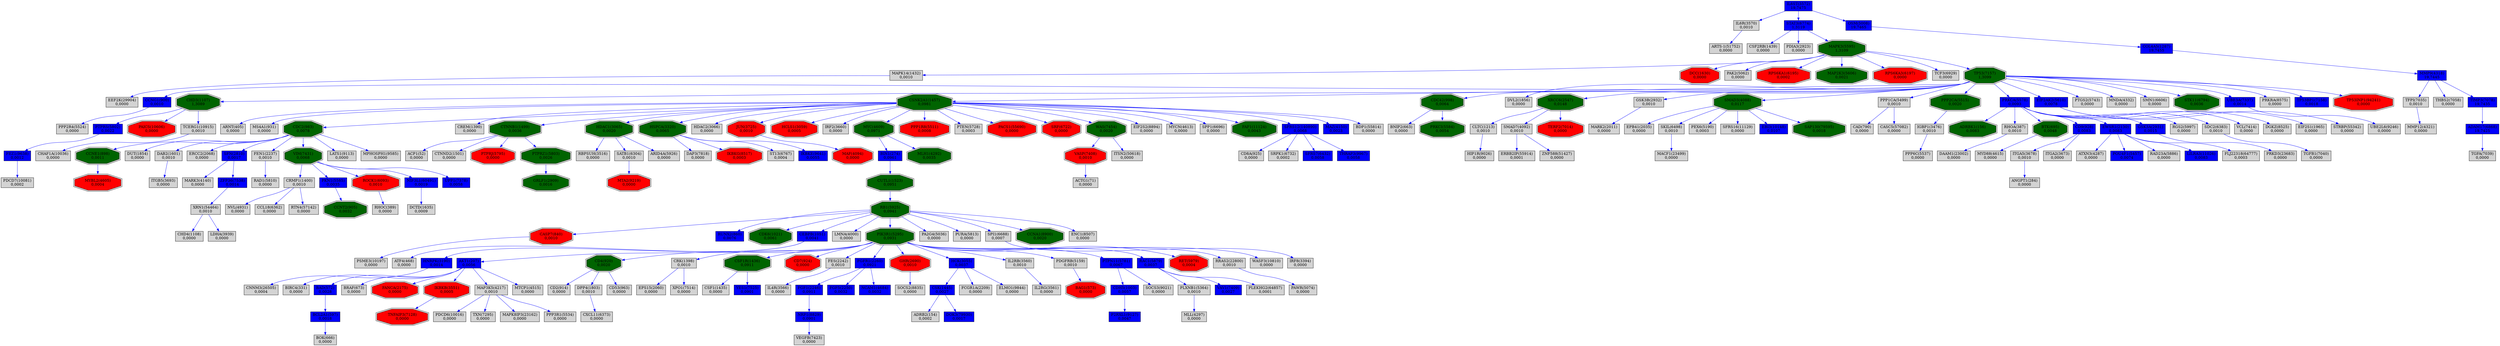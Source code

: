 digraph tmp_ans5 {
N_0 [shape = box, style = filled, fillcolor = lightgray, label = "ACTG1(71)\n0,0000"];
N_1 [shape = box, style = filled, fillcolor = lightgray, label = "ADRB2(154)\n0,0002"];
N_2 [shape = doubleoctagon, style = filled, fillcolor = darkgreen, label = "ADRBK1(156)\n0,0083"];
N_3 [shape = box, style = filled, fillcolor = blue, label = "AKT1(207)\n0,0056"];
N_4 [shape = box, style = filled, fillcolor = blue, label = "BIN1(274)\n0,0961"];
N_5 [shape = box, style = filled, fillcolor = lightgray, label = "ANGPT1(284)\n0,0000"];
N_6 [shape = box, style = filled, fillcolor = lightgray, label = "BIRC4(331)\n0,0000"];
N_7 [shape = box, style = filled, fillcolor = lightgray, label = "RHOA(387)\n0,0010"];
N_8 [shape = box, style = filled, fillcolor = lightgray, label = "RHOC(389)\n0,0000"];
N_9 [shape = box, style = filled, fillcolor = lightgray, label = "ARNT(405)\n0,0000"];
N_10 [shape = doubleoctagon, style = filled, fillcolor = red, label = "BAG1(573)\n0,0000"];
N_11 [shape = box, style = filled, fillcolor = blue, label = "BAD(572)\n0,0028"];
N_12 [shape = box, style = filled, fillcolor = blue, label = "BCL2A1(597)\n0,0018"];
N_13 [shape = box, style = filled, fillcolor = lightgray, label = "BNIP2(663)\n0,0000"];
N_14 [shape = box, style = filled, fillcolor = lightgray, label = "BRAF(673)\n0,0000"];
N_15 [shape = doubleoctagon, style = filled, fillcolor = darkgreen, label = "BTK(695)\n0,0048"];
N_16 [shape = box, style = filled, fillcolor = lightgray, label = "CAD(790)\n0,0000"];
N_17 [shape = doubleoctagon, style = filled, fillcolor = red, label = "CASP7(840)\n0,0010"];
N_18 [shape = box, style = filled, fillcolor = blue, label = "RUNX2(860)\n0,0076"];
N_19 [shape = box, style = filled, fillcolor = lightgray, label = "CD2(914)\n0,0000"];
N_20 [shape = doubleoctagon, style = filled, fillcolor = darkgreen, label = "CD4(920)\n0,0020"];
N_21 [shape = box, style = filled, fillcolor = lightgray, label = "CD8A(925)\n0,0000"];
N_22 [shape = box, style = filled, fillcolor = blue, label = "CD9(928)\n0,0083"];
N_23 [shape = box, style = filled, fillcolor = lightgray, label = "MS4A1(931)\n0,0000"];
N_24 [shape = doubleoctagon, style = filled, fillcolor = darkgreen, label = "CCNE1(898)\n0,0011"];
N_25 [shape = doubleoctagon, style = filled, fillcolor = darkgreen, label = "CDC2(983)\n0,0078"];
N_26 [shape = box, style = filled, fillcolor = blue, label = "CCNG1(900)\n0,0010"];
N_27 [shape = doubleoctagon, style = filled, fillcolor = darkgreen, label = "CDK6(1021)\n0,0061"];
N_28 [shape = doubleoctagon, style = filled, fillcolor = darkgreen, label = "CCNT2(905)\n0,0032"];
N_29 [shape = box, style = filled, fillcolor = blue, label = "CEBPB(1051)\n0,0041"];
N_30 [shape = box, style = filled, fillcolor = lightgray, label = "ATF4(468)\n0,0000"];
N_31 [shape = doubleoctagon, style = filled, fillcolor = darkgreen, label = "CHD3(1107)\n1,3089"];
N_32 [shape = box, style = filled, fillcolor = lightgray, label = "CLTC(1213)\n0,0010"];
N_33 [shape = box, style = filled, fillcolor = lightgray, label = "CREM(1390)\n0,0000"];
N_34 [shape = box, style = filled, fillcolor = lightgray, label = "CRK(1398)\n0,0010"];
N_35 [shape = box, style = filled, fillcolor = lightgray, label = "CSF1(1435)\n0,0000"];
N_36 [shape = doubleoctagon, style = filled, fillcolor = darkgreen, label = "CSF1R(1436)\n0,0911"];
N_37 [shape = box, style = filled, fillcolor = lightgray, label = "CSF2RB(1439)\n0,0000"];
N_38 [shape = box, style = filled, fillcolor = blue, label = "CSK(1445)\n0,0027"];
N_39 [shape = box, style = filled, fillcolor = blue, label = "CDH5(1003)\n0,0057"];
N_40 [shape = doubleoctagon, style = filled, fillcolor = darkgreen, label = "CSNK2A1(1457)\n0,0981"];
N_41 [shape = box, style = filled, fillcolor = lightgray, label = "MAPK14(1432)\n0,0010"];
N_42 [shape = doubleoctagon, style = filled, fillcolor = darkgreen, label = "CDC42(998)\n0,0064"];
N_43 [shape = box, style = filled, fillcolor = lightgray, label = "ACP1(52)\n0,0000"];
N_44 [shape = doubleoctagon, style = filled, fillcolor = darkgreen, label = "CTNNB1(1499)\n0,0036"];
N_45 [shape = box, style = filled, fillcolor = lightgray, label = "CTNND2(1501)\n0,0000"];
N_46 [shape = doubleoctagon, style = filled, fillcolor = red, label = "CD7(924)\n0,0000"];
N_47 [shape = box, style = filled, fillcolor = blue, label = "COL4A5(1287)\n19,7455"];
N_48 [shape = box, style = filled, fillcolor = lightgray, label = "DCTD(1635)\n0,0009"];
N_49 [shape = box, style = filled, fillcolor = lightgray, label = "DPP4(1803)\n0,0010"];
N_50 [shape = box, style = filled, fillcolor = lightgray, label = "CRMP1(1400)\n0,0010"];
N_51 [shape = box, style = filled, fillcolor = lightgray, label = "DUT(1854)\n0,0000"];
N_52 [shape = box, style = filled, fillcolor = lightgray, label = "DVL2(1856)\n0,0000"];
N_53 [shape = box, style = filled, fillcolor = lightgray, label = "DAB2(1601)\n0,0010"];
N_54 [shape = box, style = filled, fillcolor = lightgray, label = "EIF2S1(1965)\n0,0000"];
N_55 [shape = box, style = filled, fillcolor = lightgray, label = "CHD4(1108)\n0,0000"];
N_56 [shape = box, style = filled, fillcolor = lightgray, label = "EPB41(2035)\n0,0000"];
N_57 [shape = box, style = filled, fillcolor = lightgray, label = "EPS15(2060)\n0,0000"];
N_58 [shape = box, style = filled, fillcolor = lightgray, label = "ERCC2(2068)\n0,0000"];
N_59 [shape = box, style = filled, fillcolor = blue, label = "EWSR1(2130)\n0,0083"];
N_60 [shape = doubleoctagon, style = filled, fillcolor = red, label = "FANCA(2175)\n0,0000"];
N_61 [shape = box, style = filled, fillcolor = lightgray, label = "FCGR1A(2209)\n0,0000"];
N_62 [shape = box, style = filled, fillcolor = lightgray, label = "FES(2242)\n0,0010"];
N_63 [shape = box, style = filled, fillcolor = blue, label = "FGF1(2246)\n0,0911"];
N_64 [shape = box, style = filled, fillcolor = blue, label = "FGFR1(2260)\n0,0921"];
N_65 [shape = box, style = filled, fillcolor = blue, label = "FGF5(2250)\n0,0032"];
N_66 [shape = doubleoctagon, style = filled, fillcolor = darkgreen, label = "XRCC6(2547)\n0,0148"];
N_67 [shape = box, style = filled, fillcolor = lightgray, label = "CD53(963)\n0,0000"];
N_68 [shape = doubleoctagon, style = filled, fillcolor = red, label = "GHR(2690)\n0,0010"];
N_69 [shape = box, style = filled, fillcolor = blue, label = "SFN(2810)\n0,0017"];
N_70 [shape = box, style = filled, fillcolor = lightgray, label = "MARK2(2011)\n0,0000"];
N_71 [shape = box, style = filled, fillcolor = lightgray, label = "GSK3B(2932)\n0,0010"];
N_72 [shape = box, style = filled, fillcolor = lightgray, label = "PDIA3(2923)\n0,0000"];
N_73 [shape = box, style = filled, fillcolor = blue, label = "HCK(3055)\n0,0037"];
N_74 [shape = doubleoctagon, style = filled, fillcolor = darkgreen, label = "HDAC1(3065)\n0,0020"];
N_75 [shape = doubleoctagon, style = filled, fillcolor = darkgreen, label = "CUTL1(1523)\n0,0951"];
N_76 [shape = box, style = filled, fillcolor = lightgray, label = "FEN1(2237)\n0,0010"];
N_77 [shape = box, style = filled, fillcolor = blue, label = "HNRPK(3190)\n0,0014"];
N_78 [shape = box, style = filled, fillcolor = blue, label = "GSK3A(2931)\n0,0015"];
N_79 [shape = doubleoctagon, style = filled, fillcolor = darkgreen, label = "HSPCA(3320)\n0,0065"];
N_80 [shape = box, style = filled, fillcolor = lightgray, label = "HDAC2(3066)\n0,0000"];
N_81 [shape = doubleoctagon, style = filled, fillcolor = red, label = "IKBKB(3551)\n0,0005"];
N_82 [shape = box, style = filled, fillcolor = lightgray, label = "IL2RB(3560)\n0,0010"];
N_83 [shape = box, style = filled, fillcolor = lightgray, label = "IL2RG(3561)\n0,0000"];
N_84 [shape = box, style = filled, fillcolor = lightgray, label = "IL6R(3570)\n0,0010"];
N_85 [shape = box, style = filled, fillcolor = blue, label = "IL6ST(3572)\n19,7475"];
N_86 [shape = box, style = filled, fillcolor = lightgray, label = "IL4R(3566)\n0,0000"];
N_87 [shape = box, style = filled, fillcolor = lightgray, label = "IRF8(3394)\n0,0000"];
N_88 [shape = box, style = filled, fillcolor = lightgray, label = "ITGA5(3678)\n0,0010"];
N_89 [shape = box, style = filled, fillcolor = lightgray, label = "ITGA2(3673)\n0,0000"];
N_90 [shape = box, style = filled, fillcolor = lightgray, label = "ITGB5(3693)\n0,0000"];
N_91 [shape = doubleoctagon, style = filled, fillcolor = red, label = "JUN(3725)\n0,0010"];
N_92 [shape = box, style = filled, fillcolor = lightgray, label = "LDHA(3939)\n0,0000"];
N_93 [shape = box, style = filled, fillcolor = lightgray, label = "LMNA(4000)\n0,0000"];
N_94 [shape = doubleoctagon, style = filled, fillcolor = red, label = "HCLS1(3059)\n0,0005"];
N_95 [shape = doubleoctagon, style = filled, fillcolor = darkgreen, label = "SMAD3(4088)\n0,0117"];
N_96 [shape = box, style = filled, fillcolor = lightgray, label = "SMAD7(4092)\n0,0010"];
N_97 [shape = doubleoctagon, style = filled, fillcolor = red, label = "MAF(4094)\n0,0000"];
N_98 [shape = doubleoctagon, style = filled, fillcolor = red, label = "DCC(1630)\n0,0000"];
N_99 [shape = box, style = filled, fillcolor = lightgray, label = "BOK(666)\n0,0000"];
N_100 [shape = box, style = filled, fillcolor = lightgray, label = "MAP3K5(4217)\n0,0010"];
N_101 [shape = box, style = filled, fillcolor = lightgray, label = "IGBP1(3476)\n0,0010"];
N_102 [shape = box, style = filled, fillcolor = lightgray, label = "MLL(4297)\n0,0000"];
N_103 [shape = box, style = filled, fillcolor = blue, label = "MMP9(4318)\n19,7445"];
N_104 [shape = doubleoctagon, style = filled, fillcolor = darkgreen, label = "MLH1(4292)\n0,0035"];
N_105 [shape = doubleoctagon, style = filled, fillcolor = red, label = "MYBL2(4605)\n0,0004"];
N_106 [shape = box, style = filled, fillcolor = lightgray, label = "MYD88(4615)\n0,0000"];
N_107 [shape = box, style = filled, fillcolor = blue, label = "NCAM1(4684)\n0,0032"];
N_108 [shape = box, style = filled, fillcolor = lightgray, label = "IRF2(3660)\n0,0000"];
N_109 [shape = doubleoctagon, style = filled, fillcolor = darkgreen, label = "MYC(4609)\n0,0971"];
N_110 [shape = box, style = filled, fillcolor = lightgray, label = "RBPSUH(3516)\n0,0000"];
N_111 [shape = box, style = filled, fillcolor = lightgray, label = "PAK2(5062)\n0,0000"];
N_112 [shape = box, style = filled, fillcolor = lightgray, label = "PAWR(5074)\n0,0000"];
N_113 [shape = box, style = filled, fillcolor = lightgray, label = "PDGFRB(5159)\n0,0010"];
N_114 [shape = doubleoctagon, style = filled, fillcolor = darkgreen, label = "PIK3R1(5295)\n0,0931"];
N_115 [shape = box, style = filled, fillcolor = lightgray, label = "MARK3(4140)\n0,0000"];
N_116 [shape = box, style = filled, fillcolor = lightgray, label = "MMP12(4321)\n0,0000"];
N_117 [shape = box, style = filled, fillcolor = lightgray, label = "PPP1CA(5499)\n0,0010"];
N_118 [shape = doubleoctagon, style = filled, fillcolor = darkgreen, label = "PPP2CA(5515)\n0,0020"];
N_119 [shape = doubleoctagon, style = filled, fillcolor = red, label = "PPP1R8(5511)\n0,0008"];
N_120 [shape = box, style = filled, fillcolor = blue, label = "PRKCA(5578)\n0,0093"];
N_121 [shape = box, style = filled, fillcolor = lightgray, label = "PA2G4(5036)\n0,0000"];
N_122 [shape = box, style = filled, fillcolor = blue, label = "PKN1(5585)\n0,0035"];
N_123 [shape = doubleoctagon, style = filled, fillcolor = darkgreen, label = "MAPK3(5595)\n1,3109"];
N_124 [shape = doubleoctagon, style = filled, fillcolor = darkgreen, label = "PRKCI(5584)\n0,0054"];
N_125 [shape = box, style = filled, fillcolor = blue, label = "EIF2AK2(5610)\n0,0078"];
N_126 [shape = box, style = filled, fillcolor = lightgray, label = "ATXN3(4287)\n0,0000"];
N_127 [shape = box, style = filled, fillcolor = lightgray, label = "PTGS2(5743)\n0,0000"];
N_128 [shape = doubleoctagon, style = filled, fillcolor = darkgreen, label = "GRLF1(2909)\n0,0016"];
N_129 [shape = box, style = filled, fillcolor = lightgray, label = "PURA(5813)\n0,0000"];
N_130 [shape = box, style = filled, fillcolor = blue, label = "PTPN11(5781)\n0,0067"];
N_131 [shape = box, style = filled, fillcolor = lightgray, label = "PTEN(5728)\n0,0003"];
N_132 [shape = box, style = filled, fillcolor = blue, label = "RAC1(5879)\n0,0037"];
N_133 [shape = box, style = filled, fillcolor = lightgray, label = "PLXNB1(5364)\n0,0010"];
N_134 [shape = box, style = filled, fillcolor = lightgray, label = "RAD1(5810)\n0,0000"];
N_135 [shape = doubleoctagon, style = filled, fillcolor = darkgreen, label = "RB1(5925)\n0,0941"];
N_136 [shape = box, style = filled, fillcolor = lightgray, label = "MNDA(4332)\n0,0000"];
N_137 [shape = doubleoctagon, style = filled, fillcolor = red, label = "RET(5979)\n0,0004"];
N_138 [shape = box, style = filled, fillcolor = blue, label = "POU4F1(5457)\n0,0074"];
N_139 [shape = doubleoctagon, style = filled, fillcolor = red, label = "ROCK1(6093)\n0,0010"];
N_140 [shape = box, style = filled, fillcolor = lightgray, label = "NVL(4931)\n0,0000"];
N_141 [shape = box, style = filled, fillcolor = lightgray, label = "RAD23A(5886)\n0,0000"];
N_142 [shape = doubleoctagon, style = filled, fillcolor = red, label = "RPS6KA1(6195)\n0,0002"];
N_143 [shape = doubleoctagon, style = filled, fillcolor = darkgreen, label = "MAP2K3(5606)\n0,0021"];
N_144 [shape = box, style = filled, fillcolor = lightgray, label = "SATB1(6304)\n0,0010"];
N_145 [shape = box, style = filled, fillcolor = lightgray, label = "RGS2(5997)\n0,0000"];
N_146 [shape = doubleoctagon, style = filled, fillcolor = red, label = "PACS1(55690)\n0,0000"];
N_147 [shape = doubleoctagon, style = filled, fillcolor = red, label = "PTPRJ(5795)\n0,0000"];
N_148 [shape = box, style = filled, fillcolor = lightgray, label = "SDC2(6383)\n0,0010"];
N_149 [shape = box, style = filled, fillcolor = lightgray, label = "SKIL(6498)\n0,0010"];
N_150 [shape = box, style = filled, fillcolor = lightgray, label = "SMN1(6606)\n0,0000"];
N_151 [shape = box, style = filled, fillcolor = lightgray, label = "SPI1(6688)\n0,0007"];
N_152 [shape = doubleoctagon, style = filled, fillcolor = red, label = "SRF(6722)\n0,0000"];
N_153 [shape = box, style = filled, fillcolor = lightgray, label = "SRPK1(6732)\n0,0002"];
N_154 [shape = box, style = filled, fillcolor = blue, label = "STAT3(6774)\n1,3119"];
N_155 [shape = doubleoctagon, style = filled, fillcolor = red, label = "RPS6KA3(6197)\n0,0000"];
N_156 [shape = doubleoctagon, style = filled, fillcolor = darkgreen, label = "STK11(6794)\n0,0036"];
N_157 [shape = box, style = filled, fillcolor = lightgray, label = "TCF3(6929)\n0,0000"];
N_158 [shape = doubleoctagon, style = filled, fillcolor = red, label = "TERF2(7014)\n0,0000"];
N_159 [shape = box, style = filled, fillcolor = blue, label = "ADAM17(6868)\n19,7425"];
N_160 [shape = box, style = filled, fillcolor = lightgray, label = "TGFA(7039)\n0,0000"];
N_161 [shape = box, style = filled, fillcolor = lightgray, label = "TGFB1(7040)\n0,0000"];
N_162 [shape = box, style = filled, fillcolor = lightgray, label = "TFPI(7035)\n0,0010"];
N_163 [shape = box, style = filled, fillcolor = lightgray, label = "THBS2(7058)\n0,0000"];
N_164 [shape = box, style = filled, fillcolor = lightgray, label = "CCL18(6362)\n0,0000"];
N_165 [shape = doubleoctagon, style = filled, fillcolor = red, label = "TNFAIP3(7128)\n0,0000"];
N_166 [shape = doubleoctagon, style = filled, fillcolor = darkgreen, label = "TP53(7157)\n1,3099"];
N_167 [shape = box, style = filled, fillcolor = blue, label = "UBE3A(7337)\n0,0014"];
N_168 [shape = doubleoctagon, style = filled, fillcolor = red, label = "VASP(7408)\n0,0010"];
N_169 [shape = box, style = filled, fillcolor = lightgray, label = "VEGFB(7423)\n0,0000"];
N_170 [shape = doubleoctagon, style = filled, fillcolor = darkgreen, label = "VIM(7431)\n0,0068"];
N_171 [shape = doubleoctagon, style = filled, fillcolor = darkgreen, label = "WAS(7454)\n0,0020"];
N_172 [shape = box, style = filled, fillcolor = lightgray, label = "XPO1(7514)\n0,0000"];
N_173 [shape = box, style = filled, fillcolor = blue, label = "VAV1(7409)\n0,0027"];
N_174 [shape = box, style = filled, fillcolor = blue, label = "YES1(7525)\n0,0901"];
N_175 [shape = box, style = filled, fillcolor = lightgray, label = "DAP3(7818)\n0,0000"];
N_176 [shape = box, style = filled, fillcolor = blue, label = "ZFP36(7538)\n0,0014"];
N_177 [shape = box, style = filled, fillcolor = blue, label = "SFRS7(6432)\n0,0058"];
N_178 [shape = box, style = filled, fillcolor = lightgray, label = "VCL(7414)\n0,0000"];
N_179 [shape = box, style = filled, fillcolor = blue, label = "PTPRS(5802)\n0,0022"];
N_180 [shape = doubleoctagon, style = filled, fillcolor = red, label = "IKBKG(8517)\n0,0003"];
N_181 [shape = box, style = filled, fillcolor = lightgray, label = "PRKRA(8575)\n0,0000"];
N_182 [shape = box, style = filled, fillcolor = blue, label = "NRP1(8829)\n0,0901"];
N_183 [shape = box, style = filled, fillcolor = lightgray, label = "ARID4A(5926)\n0,0000"];
N_184 [shape = doubleoctagon, style = filled, fillcolor = darkgreen, label = "CCNA1(8900)\n0,0020"];
N_185 [shape = box, style = filled, fillcolor = lightgray, label = "SOCS2(8835)\n0,0000"];
N_186 [shape = box, style = filled, fillcolor = lightgray, label = "EIF2S2(8894)\n0,0000"];
N_187 [shape = box, style = filled, fillcolor = lightgray, label = "MYCN(4613)\n0,0000"];
N_188 [shape = box, style = filled, fillcolor = lightgray, label = "LATS1(9113)\n0,0000"];
N_189 [shape = box, style = filled, fillcolor = blue, label = "OSM(5008)\n19,7465"];
N_190 [shape = box, style = filled, fillcolor = lightgray, label = "SPP1(6696)\n0,0000"];
N_191 [shape = box, style = filled, fillcolor = lightgray, label = "ST13(6767)\n0,0004"];
N_192 [shape = box, style = filled, fillcolor = blue, label = "FEZ1(9638)\n0,0012"];
N_193 [shape = box, style = filled, fillcolor = blue, label = "TP53BP1(7158)\n0,0018"];
N_194 [shape = box, style = filled, fillcolor = lightgray, label = "UBE2L6(9246)\n0,0000"];
N_195 [shape = box, style = filled, fillcolor = blue, label = "IKBKE(9641)\n0,0055"];
N_196 [shape = box, style = filled, fillcolor = lightgray, label = "PDCD6(10016)\n0,0000"];
N_197 [shape = box, style = filled, fillcolor = lightgray, label = "DGKZ(8525)\n0,0000"];
N_198 [shape = box, style = filled, fillcolor = lightgray, label = "CHAF1A(10036)\n0,0000"];
N_199 [shape = box, style = filled, fillcolor = lightgray, label = "PSME3(10197)\n0,0000"];
N_200 [shape = doubleoctagon, style = filled, fillcolor = red, label = "PAICS(10606)\n0,0000"];
N_201 [shape = box, style = filled, fillcolor = lightgray, label = "TXN(7295)\n0,0000"];
N_202 [shape = box, style = filled, fillcolor = lightgray, label = "TCERG1(10915)\n0,0010"];
N_203 [shape = doubleoctagon, style = filled, fillcolor = darkgreen, label = "FAF1(11124)\n0,0043"];
N_204 [shape = doubleoctagon, style = filled, fillcolor = red, label = "MTA2(9219)\n0,0000"];
N_205 [shape = box, style = filled, fillcolor = lightgray, label = "MAPK8IP3(23162)\n0,0000"];
N_206 [shape = box, style = filled, fillcolor = lightgray, label = "MACF1(23499)\n0,0000"];
N_207 [shape = doubleoctagon, style = filled, fillcolor = darkgreen, label = "PTPRZ1(5803)\n0,0026"];
N_208 [shape = box, style = filled, fillcolor = lightgray, label = "ITSN2(50618)\n0,0000"];
N_209 [shape = box, style = filled, fillcolor = lightgray, label = "RRAS2(22800)\n0,0010"];
N_210 [shape = box, style = filled, fillcolor = lightgray, label = "XRN1(54464)\n0,0010"];
N_211 [shape = box, style = filled, fillcolor = lightgray, label = "PDCD7(10081)\n0,0002"];
N_212 [shape = box, style = filled, fillcolor = lightgray, label = "PEX6(5190)\n0,0003"];
N_213 [shape = box, style = filled, fillcolor = lightgray, label = "ERBB2IP(55914)\n0,0001"];
N_214 [shape = box, style = filled, fillcolor = lightgray, label = "SFRS16(11129)\n0,0000"];
N_215 [shape = box, style = filled, fillcolor = blue, label = "NIF3L1(60491)\n0,0019"];
N_216 [shape = box, style = filled, fillcolor = lightgray, label = "RTN4(57142)\n0,0000"];
N_217 [shape = box, style = filled, fillcolor = lightgray, label = "CASC5(57082)\n0,0000"];
N_218 [shape = box, style = filled, fillcolor = blue, label = "THRAP3(9967)\n0,0058"];
N_219 [shape = box, style = filled, fillcolor = blue, label = "SFRS12(140890)\n0,0068"];
N_220 [shape = box, style = filled, fillcolor = blue, label = "DOK3(79930)\n0,0017"];
N_221 [shape = box, style = filled, fillcolor = lightgray, label = "HIP1R(9026)\n0,0000"];
N_222 [shape = box, style = filled, fillcolor = lightgray, label = "WASF3(10810)\n0,0000"];
N_223 [shape = box, style = filled, fillcolor = lightgray, label = "MTCP1(4515)\n0,0000"];
N_224 [shape = box, style = filled, fillcolor = lightgray, label = "DAAM1(23002)\n0,0000"];
N_225 [shape = box, style = filled, fillcolor = lightgray, label = "PLEKHG2(64857)\n0,0001"];
N_226 [shape = box, style = filled, fillcolor = lightgray, label = "ELMO1(9844)\n0,0000"];
N_227 [shape = box, style = filled, fillcolor = blue, label = "EBI3(10148)\n0,0107"];
N_228 [shape = box, style = filled, fillcolor = lightgray, label = "MPHOSPH1(9585)\n0,0000"];
N_229 [shape = box, style = filled, fillcolor = lightgray, label = "PPP2R4(5524)\n0,0000"];
N_230 [shape = box, style = filled, fillcolor = lightgray, label = "CXCL11(6373)\n0,0000"];
N_231 [shape = box, style = filled, fillcolor = lightgray, label = "SOCS3(9021)\n0,0000"];
N_232 [shape = box, style = filled, fillcolor = blue, label = "P2RXL1(9127)\n0,0047"];
N_233 [shape = box, style = filled, fillcolor = blue, label = "MAZ(4150)\n0,0023"];
N_234 [shape = box, style = filled, fillcolor = lightgray, label = "BDP1(55814)\n0,0000"];
N_235 [shape = box, style = filled, fillcolor = lightgray, label = "EEF2K(29904)\n0,0000"];
N_236 [shape = box, style = filled, fillcolor = blue, label = "LILRA3(11026)\n0,0083"];
N_237 [shape = box, style = filled, fillcolor = lightgray, label = "FLJ22318(64777)\n0,0003"];
N_238 [shape = box, style = filled, fillcolor = lightgray, label = "PPP3R1(5534)\n0,0000"];
N_239 [shape = box, style = filled, fillcolor = lightgray, label = "CNNM3(26505)\n0,0004"];
N_240 [shape = box, style = filled, fillcolor = lightgray, label = "PRKD3(23683)\n0,0000"];
N_241 [shape = box, style = filled, fillcolor = lightgray, label = "ARTS-1(51752)\n0,0000"];
N_242 [shape = box, style = filled, fillcolor = blue, label = "TIMP3(7078)\n19,7435"];
N_243 [shape = doubleoctagon, style = filled, fillcolor = darkgreen, label = "SAP130(79595)\n0,0018"];
N_244 [shape = box, style = filled, fillcolor = lightgray, label = "ZNF588(51427)\n0,0000"];
N_245 [shape = box, style = filled, fillcolor = lightgray, label = "PPP6C(5537)\n0,0000"];
N_246 [shape = box, style = filled, fillcolor = lightgray, label = "STRBP(55342)\n0,0000"];
N_247 [shape = box, style = filled, fillcolor = lightgray, label = "ENC1(8507)\n0,0000"];
N_248 [shape = doubleoctagon, style = filled, fillcolor = red, label = "TP53INP1(94241)\n0,0000"];
N_249 [shape = box, style = filled, fillcolor = blue, label = "UPP1(7378)\n0,0058"];
N_3 -> N_6 [ color = blue ];
N_3 -> N_11 [ color = blue ];
N_11 -> N_12 [ color = blue ];
N_3 -> N_14 [ color = blue ];
N_20 -> N_19 [ color = blue ];
N_25 -> N_24 [ color = blue ];
N_29 -> N_30 [ color = blue ];
N_36 -> N_35 [ color = blue ];
N_38 -> N_1 [ color = blue ];
N_40 -> N_9 [ color = blue ];
N_40 -> N_23 [ color = blue ];
N_40 -> N_25 [ color = blue ];
N_40 -> N_33 [ color = blue ];
N_42 -> N_13 [ color = blue ];
N_40 -> N_44 [ color = blue ];
N_44 -> N_43 [ color = blue ];
N_44 -> N_45 [ color = blue ];
N_20 -> N_49 [ color = blue ];
N_25 -> N_51 [ color = blue ];
N_25 -> N_53 [ color = blue ];
N_34 -> N_57 [ color = blue ];
N_25 -> N_58 [ color = blue ];
N_3 -> N_60 [ color = blue ];
N_64 -> N_63 [ color = blue ];
N_64 -> N_65 [ color = blue ];
N_66 -> N_32 [ color = blue ];
N_20 -> N_67 [ color = blue ];
N_25 -> N_69 [ color = blue ];
N_71 -> N_70 [ color = blue ];
N_73 -> N_38 [ color = blue ];
N_73 -> N_61 [ color = blue ];
N_40 -> N_74 [ color = blue ];
N_4 -> N_75 [ color = blue ];
N_25 -> N_76 [ color = blue ];
N_29 -> N_77 [ color = blue ];
N_40 -> N_79 [ color = blue ];
N_40 -> N_80 [ color = blue ];
N_3 -> N_81 [ color = blue ];
N_82 -> N_83 [ color = blue ];
N_85 -> N_84 [ color = blue ];
N_62 -> N_86 [ color = blue ];
N_88 -> N_5 [ color = blue ];
N_22 -> N_88 [ color = blue ];
N_22 -> N_89 [ color = blue ];
N_53 -> N_90 [ color = blue ];
N_40 -> N_91 [ color = blue ];
N_40 -> N_94 [ color = blue ];
N_95 -> N_56 [ color = blue ];
N_66 -> N_96 [ color = blue ];
N_91 -> N_97 [ color = blue ];
N_12 -> N_99 [ color = blue ];
N_3 -> N_100 [ color = blue ];
N_47 -> N_103 [ color = blue ];
N_24 -> N_105 [ color = blue ];
N_15 -> N_106 [ color = blue ];
N_64 -> N_107 [ color = blue ];
N_40 -> N_108 [ color = blue ];
N_109 -> N_4 [ color = blue ];
N_40 -> N_109 [ color = blue ];
N_109 -> N_104 [ color = blue ];
N_74 -> N_110 [ color = blue ];
N_113 -> N_10 [ color = blue ];
N_114 -> N_3 [ color = blue ];
N_114 -> N_20 [ color = blue ];
N_114 -> N_34 [ color = blue ];
N_114 -> N_36 [ color = blue ];
N_114 -> N_46 [ color = blue ];
N_114 -> N_62 [ color = blue ];
N_114 -> N_64 [ color = blue ];
N_114 -> N_68 [ color = blue ];
N_114 -> N_73 [ color = blue ];
N_114 -> N_82 [ color = blue ];
N_114 -> N_113 [ color = blue ];
N_69 -> N_115 [ color = blue ];
N_117 -> N_16 [ color = blue ];
N_118 -> N_101 [ color = blue ];
N_40 -> N_119 [ color = blue ];
N_120 -> N_2 [ color = blue ];
N_120 -> N_7 [ color = blue ];
N_120 -> N_15 [ color = blue ];
N_120 -> N_22 [ color = blue ];
N_120 -> N_59 [ color = blue ];
N_120 -> N_78 [ color = blue ];
N_122 -> N_28 [ color = blue ];
N_123 -> N_41 [ color = blue ];
N_123 -> N_98 [ color = blue ];
N_123 -> N_111 [ color = blue ];
N_42 -> N_124 [ color = blue ];
N_125 -> N_54 [ color = blue ];
N_59 -> N_126 [ color = blue ];
N_130 -> N_39 [ color = blue ];
N_114 -> N_130 [ color = blue ];
N_40 -> N_131 [ color = blue ];
N_114 -> N_132 [ color = blue ];
N_133 -> N_102 [ color = blue ];
N_132 -> N_133 [ color = blue ];
N_76 -> N_134 [ color = blue ];
N_135 -> N_17 [ color = blue ];
N_135 -> N_18 [ color = blue ];
N_135 -> N_27 [ color = blue ];
N_135 -> N_29 [ color = blue ];
N_75 -> N_135 [ color = blue ];
N_135 -> N_93 [ color = blue ];
N_135 -> N_114 [ color = blue ];
N_135 -> N_121 [ color = blue ];
N_135 -> N_129 [ color = blue ];
N_114 -> N_137 [ color = blue ];
N_59 -> N_138 [ color = blue ];
N_139 -> N_8 [ color = blue ];
N_50 -> N_140 [ color = blue ];
N_59 -> N_141 [ color = blue ];
N_123 -> N_142 [ color = blue ];
N_123 -> N_143 [ color = blue ];
N_74 -> N_144 [ color = blue ];
N_120 -> N_145 [ color = blue ];
N_40 -> N_146 [ color = blue ];
N_44 -> N_147 [ color = blue ];
N_120 -> N_148 [ color = blue ];
N_95 -> N_149 [ color = blue ];
N_151 -> N_87 [ color = blue ];
N_135 -> N_151 [ color = blue ];
N_40 -> N_152 [ color = blue ];
N_154 -> N_37 [ color = blue ];
N_154 -> N_72 [ color = blue ];
N_85 -> N_154 [ color = blue ];
N_154 -> N_123 [ color = blue ];
N_123 -> N_155 [ color = blue ];
N_123 -> N_157 [ color = blue ];
N_66 -> N_158 [ color = blue ];
N_159 -> N_160 [ color = blue ];
N_148 -> N_161 [ color = blue ];
N_103 -> N_162 [ color = blue ];
N_162 -> N_116 [ color = blue ];
N_103 -> N_163 [ color = blue ];
N_50 -> N_164 [ color = blue ];
N_81 -> N_165 [ color = blue ];
N_166 -> N_26 [ color = blue ];
N_166 -> N_31 [ color = blue ];
N_166 -> N_40 [ color = blue ];
N_166 -> N_42 [ color = blue ];
N_166 -> N_52 [ color = blue ];
N_166 -> N_66 [ color = blue ];
N_166 -> N_71 [ color = blue ];
N_166 -> N_95 [ color = blue ];
N_166 -> N_117 [ color = blue ];
N_166 -> N_118 [ color = blue ];
N_166 -> N_120 [ color = blue ];
N_123 -> N_166 [ color = blue ];
N_166 -> N_125 [ color = blue ];
N_166 -> N_127 [ color = blue ];
N_166 -> N_136 [ color = blue ];
N_166 -> N_150 [ color = blue ];
N_166 -> N_156 [ color = blue ];
N_166 -> N_167 [ color = blue ];
N_168 -> N_0 [ color = blue ];
N_25 -> N_170 [ color = blue ];
N_170 -> N_50 [ color = blue ];
N_170 -> N_122 [ color = blue ];
N_170 -> N_139 [ color = blue ];
N_40 -> N_171 [ color = blue ];
N_171 -> N_168 [ color = blue ];
N_34 -> N_172 [ color = blue ];
N_132 -> N_173 [ color = blue ];
N_36 -> N_174 [ color = blue ];
N_79 -> N_175 [ color = blue ];
N_69 -> N_176 [ color = blue ];
N_120 -> N_178 [ color = blue ];
N_31 -> N_179 [ color = blue ];
N_79 -> N_180 [ color = blue ];
N_166 -> N_181 [ color = blue ];
N_63 -> N_182 [ color = blue ];
N_182 -> N_169 [ color = blue ];
N_74 -> N_183 [ color = blue ];
N_135 -> N_184 [ color = blue ];
N_68 -> N_185 [ color = blue ];
N_40 -> N_186 [ color = blue ];
N_40 -> N_187 [ color = blue ];
N_25 -> N_188 [ color = blue ];
N_189 -> N_47 [ color = blue ];
N_85 -> N_189 [ color = blue ];
N_40 -> N_190 [ color = blue ];
N_79 -> N_191 [ color = blue ];
N_179 -> N_192 [ color = blue ];
N_166 -> N_193 [ color = blue ];
N_167 -> N_194 [ color = blue ];
N_79 -> N_195 [ color = blue ];
N_100 -> N_196 [ color = blue ];
N_120 -> N_197 [ color = blue ];
N_17 -> N_199 [ color = blue ];
N_31 -> N_200 [ color = blue ];
N_100 -> N_201 [ color = blue ];
N_31 -> N_202 [ color = blue ];
N_202 -> N_198 [ color = blue ];
N_40 -> N_203 [ color = blue ];
N_144 -> N_204 [ color = blue ];
N_100 -> N_205 [ color = blue ];
N_149 -> N_206 [ color = blue ];
N_44 -> N_207 [ color = blue ];
N_207 -> N_128 [ color = blue ];
N_171 -> N_208 [ color = blue ];
N_209 -> N_112 [ color = blue ];
N_114 -> N_209 [ color = blue ];
N_210 -> N_55 [ color = blue ];
N_210 -> N_92 [ color = blue ];
N_176 -> N_210 [ color = blue ];
N_192 -> N_211 [ color = blue ];
N_95 -> N_212 [ color = blue ];
N_96 -> N_213 [ color = blue ];
N_95 -> N_214 [ color = blue ];
N_215 -> N_48 [ color = blue ];
N_170 -> N_215 [ color = blue ];
N_50 -> N_216 [ color = blue ];
N_117 -> N_217 [ color = blue ];
N_219 -> N_21 [ color = blue ];
N_40 -> N_219 [ color = blue ];
N_219 -> N_153 [ color = blue ];
N_219 -> N_177 [ color = blue ];
N_219 -> N_218 [ color = blue ];
N_38 -> N_220 [ color = blue ];
N_32 -> N_221 [ color = blue ];
N_114 -> N_222 [ color = blue ];
N_3 -> N_223 [ color = blue ];
N_7 -> N_224 [ color = blue ];
N_132 -> N_225 [ color = blue ];
N_73 -> N_226 [ color = blue ];
N_95 -> N_227 [ color = blue ];
N_25 -> N_228 [ color = blue ];
N_26 -> N_229 [ color = blue ];
N_49 -> N_230 [ color = blue ];
N_130 -> N_231 [ color = blue ];
N_39 -> N_232 [ color = blue ];
N_40 -> N_233 [ color = blue ];
N_40 -> N_234 [ color = blue ];
N_41 -> N_235 [ color = blue ];
N_59 -> N_236 [ color = blue ];
N_59 -> N_237 [ color = blue ];
N_100 -> N_238 [ color = blue ];
N_77 -> N_239 [ color = blue ];
N_78 -> N_240 [ color = blue ];
N_84 -> N_241 [ color = blue ];
N_103 -> N_242 [ color = blue ];
N_242 -> N_159 [ color = blue ];
N_95 -> N_243 [ color = blue ];
N_96 -> N_244 [ color = blue ];
N_101 -> N_245 [ color = blue ];
N_125 -> N_246 [ color = blue ];
N_135 -> N_247 [ color = blue ];
N_166 -> N_248 [ color = blue ];
N_170 -> N_249 [ color = blue ];
}
